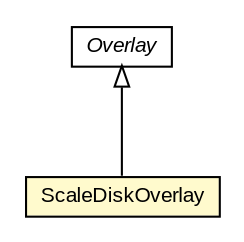 #!/usr/local/bin/dot
#
# Class diagram 
# Generated by UMLGraph version R5_6-24-gf6e263 (http://www.umlgraph.org/)
#

digraph G {
	edge [fontname="arial",fontsize=10,labelfontname="arial",labelfontsize=10];
	node [fontname="arial",fontsize=10,shape=plaintext];
	nodesep=0.25;
	ranksep=0.5;
	// org.osmdroid.views.overlay.Overlay
	c297568 [label=<<table title="org.osmdroid.views.overlay.Overlay" border="0" cellborder="1" cellspacing="0" cellpadding="2" port="p" href="./Overlay.html">
		<tr><td><table border="0" cellspacing="0" cellpadding="1">
<tr><td align="center" balign="center"><font face="arial italic"> Overlay </font></td></tr>
		</table></td></tr>
		</table>>, URL="./Overlay.html", fontname="arial", fontcolor="black", fontsize=10.0];
	// org.osmdroid.views.overlay.ScaleDiskOverlay
	c297583 [label=<<table title="org.osmdroid.views.overlay.ScaleDiskOverlay" border="0" cellborder="1" cellspacing="0" cellpadding="2" port="p" bgcolor="lemonChiffon" href="./ScaleDiskOverlay.html">
		<tr><td><table border="0" cellspacing="0" cellpadding="1">
<tr><td align="center" balign="center"> ScaleDiskOverlay </td></tr>
		</table></td></tr>
		</table>>, URL="./ScaleDiskOverlay.html", fontname="arial", fontcolor="black", fontsize=10.0];
	//org.osmdroid.views.overlay.ScaleDiskOverlay extends org.osmdroid.views.overlay.Overlay
	c297568:p -> c297583:p [dir=back,arrowtail=empty];
}

